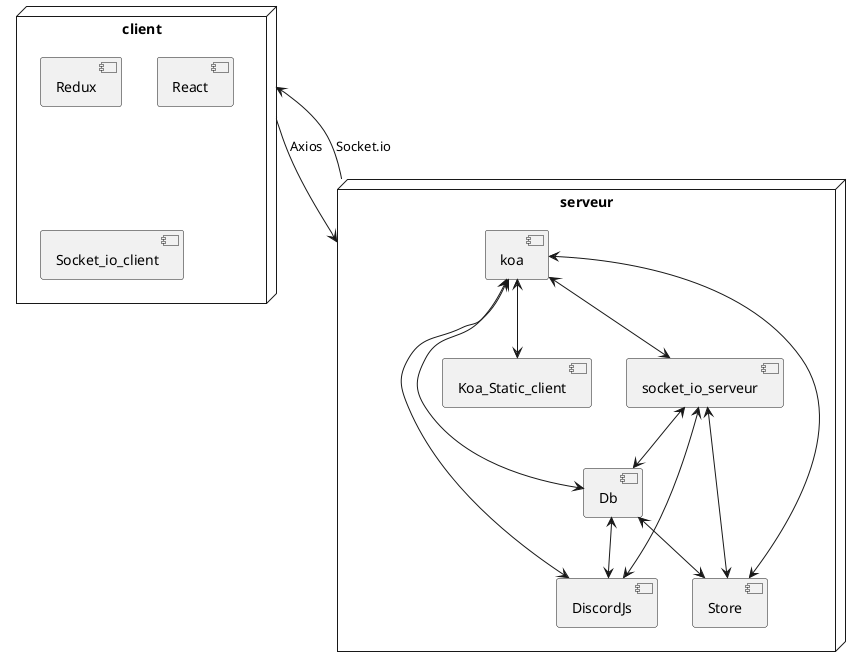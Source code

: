 @startuml v1 infra
node client{
  component Redux
  component React
  component Socket_io_client
}

node serveur{
  component socket_io_serveur
  component koa
  component DiscordJs
  component Koa_Static_client
  component Store
  component Db
}

koa <--> socket_io_serveur
koa <--> DiscordJs
koa <--> Store
koa <--> Db
koa <--> Koa_Static_client
Db <--> Store
Db <--> DiscordJs
socket_io_serveur <--> DiscordJs
socket_io_serveur <--> Store
socket_io_serveur <--> Db

client --> serveur : Axios
serveur --> client : Socket.io

@enduml